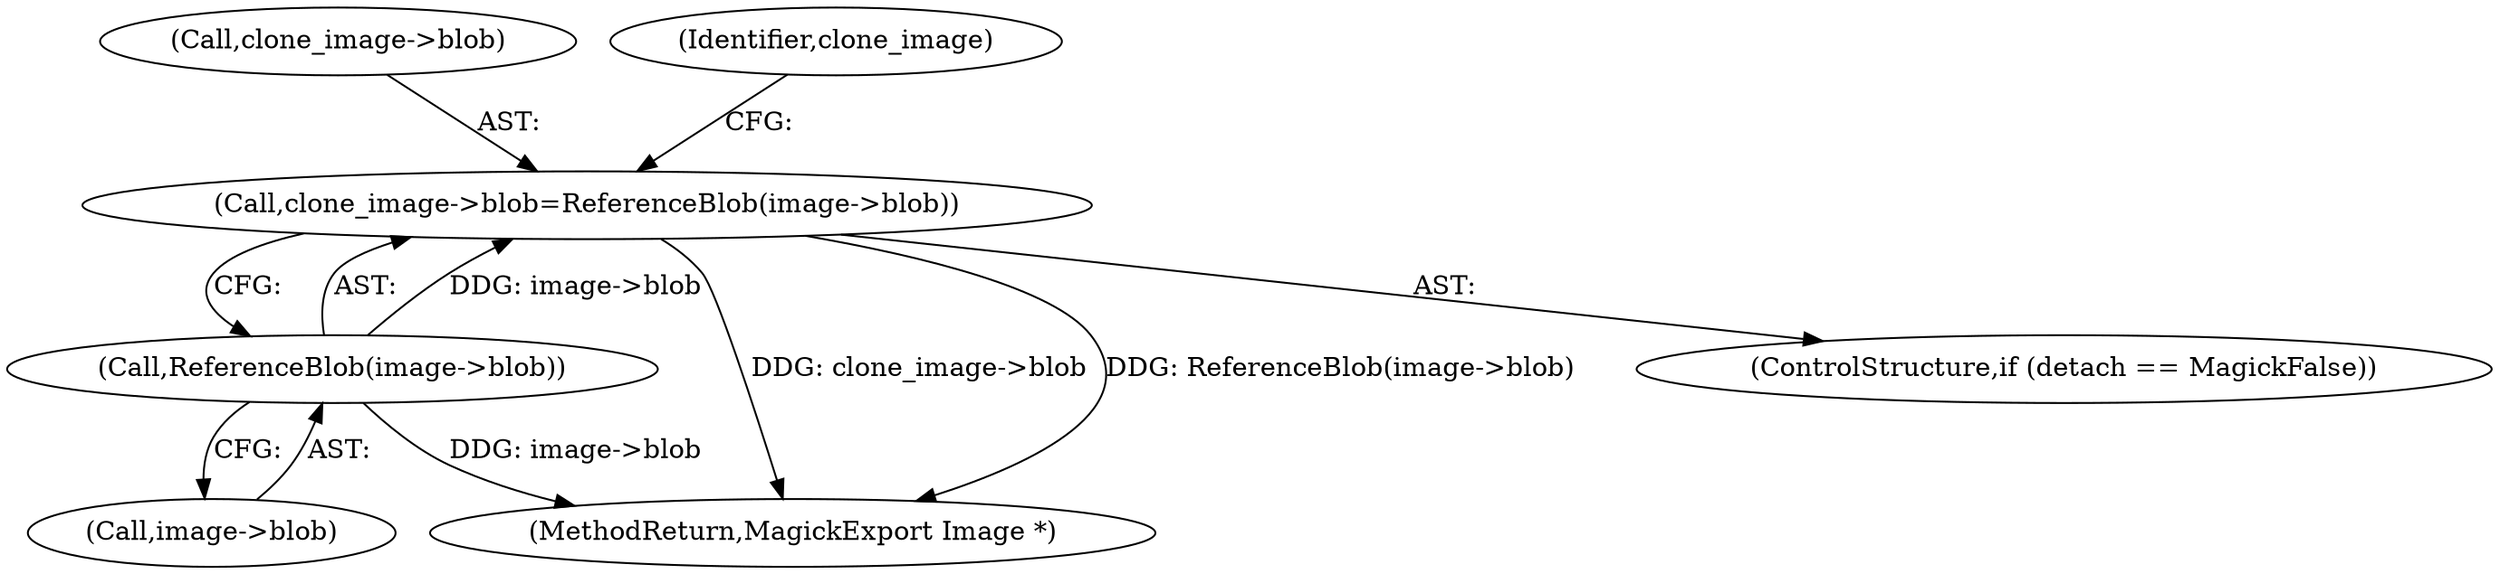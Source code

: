 digraph "0_ImageMagick_01843366d6a7b96e22ad7bb67f3df7d9fd4d5d74@pointer" {
"1000473" [label="(Call,clone_image->blob=ReferenceBlob(image->blob))"];
"1000477" [label="(Call,ReferenceBlob(image->blob))"];
"1000478" [label="(Call,image->blob)"];
"1000477" [label="(Call,ReferenceBlob(image->blob))"];
"1000474" [label="(Call,clone_image->blob)"];
"1000503" [label="(Identifier,clone_image)"];
"1000842" [label="(MethodReturn,MagickExport Image *)"];
"1000473" [label="(Call,clone_image->blob=ReferenceBlob(image->blob))"];
"1000469" [label="(ControlStructure,if (detach == MagickFalse))"];
"1000473" -> "1000469"  [label="AST: "];
"1000473" -> "1000477"  [label="CFG: "];
"1000474" -> "1000473"  [label="AST: "];
"1000477" -> "1000473"  [label="AST: "];
"1000503" -> "1000473"  [label="CFG: "];
"1000473" -> "1000842"  [label="DDG: clone_image->blob"];
"1000473" -> "1000842"  [label="DDG: ReferenceBlob(image->blob)"];
"1000477" -> "1000473"  [label="DDG: image->blob"];
"1000477" -> "1000478"  [label="CFG: "];
"1000478" -> "1000477"  [label="AST: "];
"1000477" -> "1000842"  [label="DDG: image->blob"];
}

